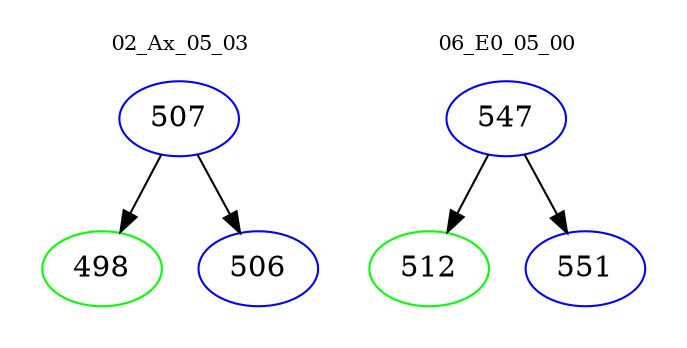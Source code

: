 digraph{
subgraph cluster_0 {
color = white
label = "02_Ax_05_03";
fontsize=10;
T0_507 [label="507", color="blue"]
T0_507 -> T0_498 [color="black"]
T0_498 [label="498", color="green"]
T0_507 -> T0_506 [color="black"]
T0_506 [label="506", color="blue"]
}
subgraph cluster_1 {
color = white
label = "06_E0_05_00";
fontsize=10;
T1_547 [label="547", color="blue"]
T1_547 -> T1_512 [color="black"]
T1_512 [label="512", color="green"]
T1_547 -> T1_551 [color="black"]
T1_551 [label="551", color="blue"]
}
}
